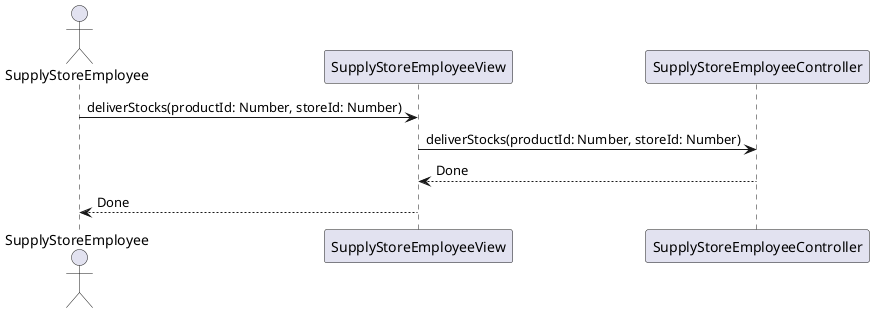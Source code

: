 @startuml deliver-stocks
actor SupplyStoreEmployee

SupplyStoreEmployee -> SupplyStoreEmployeeView : deliverStocks(productId: Number, storeId: Number)
SupplyStoreEmployeeView -> SupplyStoreEmployeeController : deliverStocks(productId: Number, storeId: Number)
SupplyStoreEmployeeController --> SupplyStoreEmployeeView : Done
SupplyStoreEmployeeView --> SupplyStoreEmployee : Done
@enduml